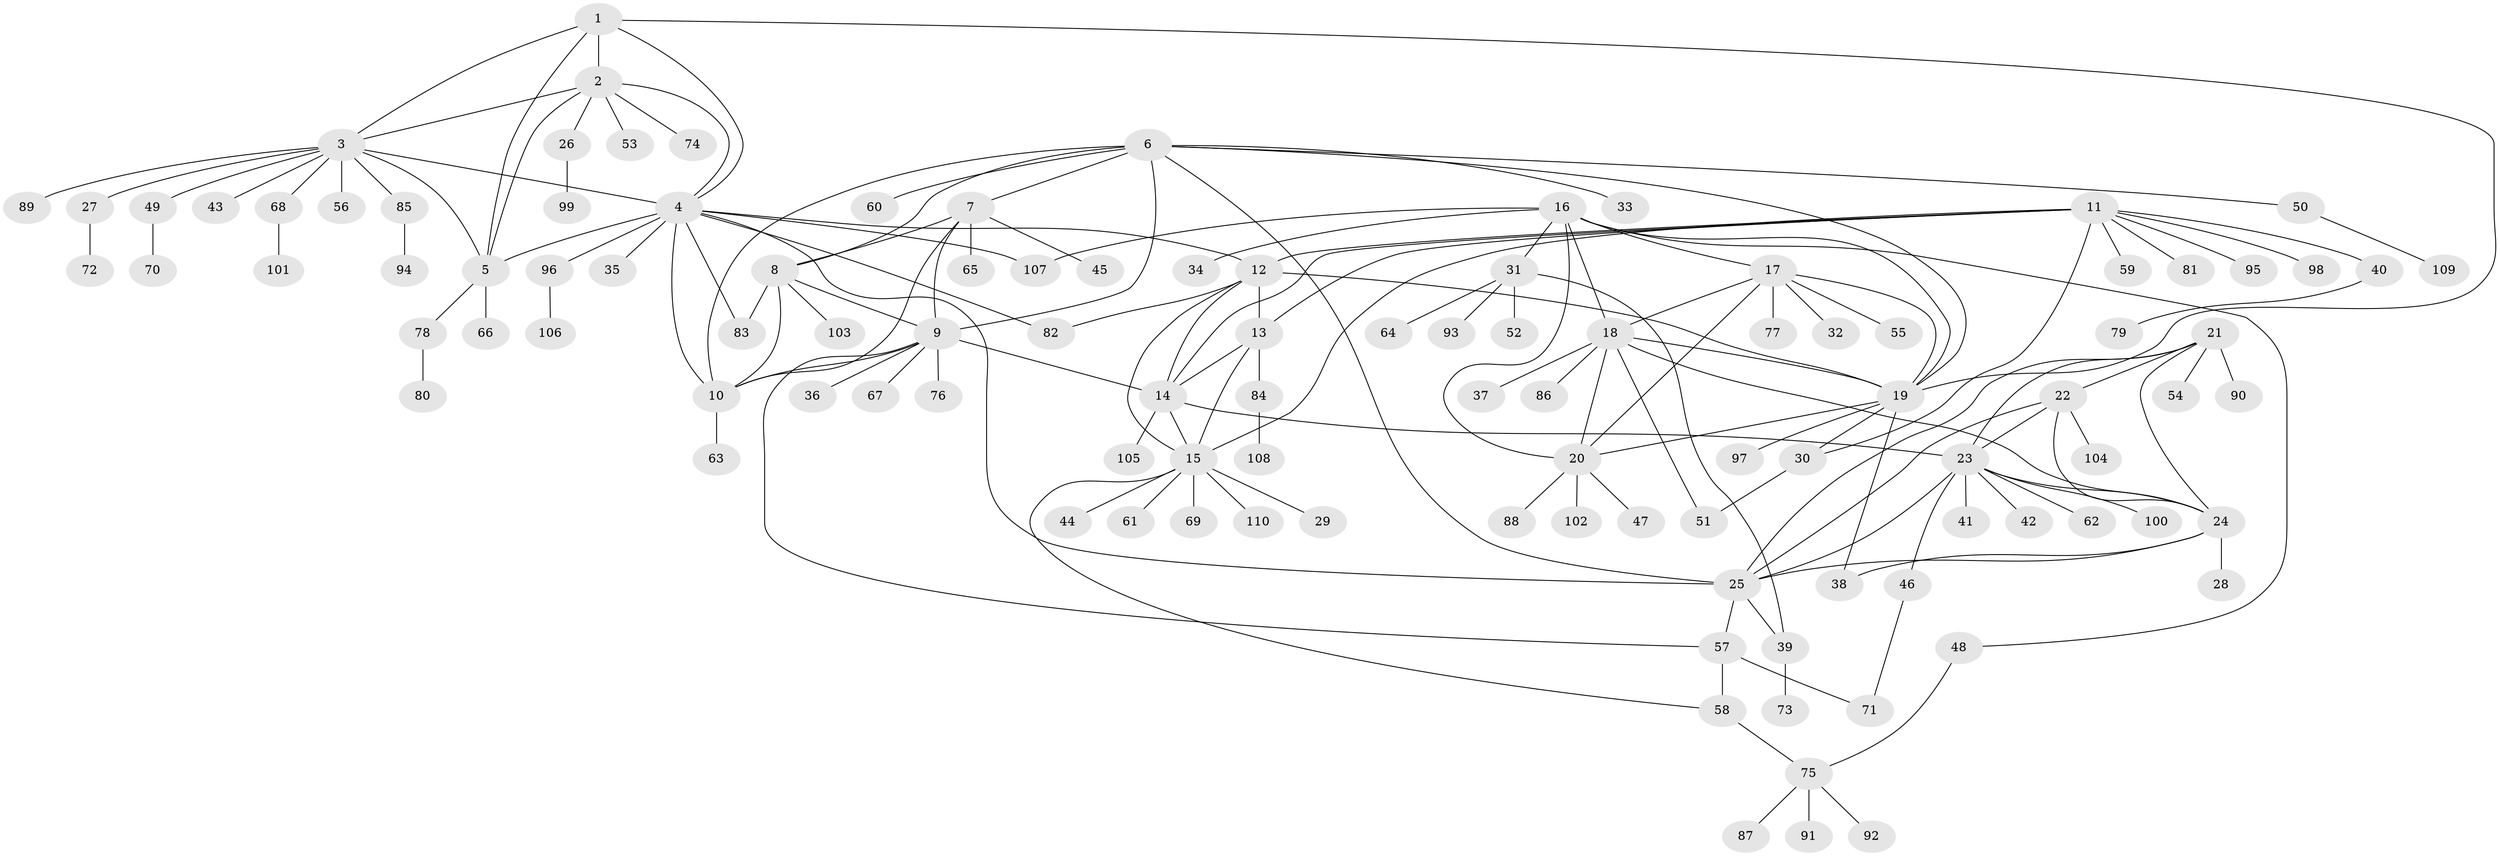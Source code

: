 // Generated by graph-tools (version 1.1) at 2025/55/03/09/25 04:55:45]
// undirected, 110 vertices, 156 edges
graph export_dot {
graph [start="1"]
  node [color=gray90,style=filled];
  1;
  2;
  3;
  4;
  5;
  6;
  7;
  8;
  9;
  10;
  11;
  12;
  13;
  14;
  15;
  16;
  17;
  18;
  19;
  20;
  21;
  22;
  23;
  24;
  25;
  26;
  27;
  28;
  29;
  30;
  31;
  32;
  33;
  34;
  35;
  36;
  37;
  38;
  39;
  40;
  41;
  42;
  43;
  44;
  45;
  46;
  47;
  48;
  49;
  50;
  51;
  52;
  53;
  54;
  55;
  56;
  57;
  58;
  59;
  60;
  61;
  62;
  63;
  64;
  65;
  66;
  67;
  68;
  69;
  70;
  71;
  72;
  73;
  74;
  75;
  76;
  77;
  78;
  79;
  80;
  81;
  82;
  83;
  84;
  85;
  86;
  87;
  88;
  89;
  90;
  91;
  92;
  93;
  94;
  95;
  96;
  97;
  98;
  99;
  100;
  101;
  102;
  103;
  104;
  105;
  106;
  107;
  108;
  109;
  110;
  1 -- 2;
  1 -- 3;
  1 -- 4;
  1 -- 5;
  1 -- 19;
  2 -- 3;
  2 -- 4;
  2 -- 5;
  2 -- 26;
  2 -- 53;
  2 -- 74;
  3 -- 4;
  3 -- 5;
  3 -- 27;
  3 -- 43;
  3 -- 49;
  3 -- 56;
  3 -- 68;
  3 -- 85;
  3 -- 89;
  4 -- 5;
  4 -- 10;
  4 -- 12;
  4 -- 25;
  4 -- 35;
  4 -- 82;
  4 -- 83;
  4 -- 96;
  4 -- 107;
  5 -- 66;
  5 -- 78;
  6 -- 7;
  6 -- 8;
  6 -- 9;
  6 -- 10;
  6 -- 19;
  6 -- 25;
  6 -- 33;
  6 -- 50;
  6 -- 60;
  7 -- 8;
  7 -- 9;
  7 -- 10;
  7 -- 45;
  7 -- 65;
  8 -- 9;
  8 -- 10;
  8 -- 83;
  8 -- 103;
  9 -- 10;
  9 -- 14;
  9 -- 36;
  9 -- 57;
  9 -- 67;
  9 -- 76;
  10 -- 63;
  11 -- 12;
  11 -- 13;
  11 -- 14;
  11 -- 15;
  11 -- 30;
  11 -- 40;
  11 -- 59;
  11 -- 81;
  11 -- 95;
  11 -- 98;
  12 -- 13;
  12 -- 14;
  12 -- 15;
  12 -- 19;
  12 -- 82;
  13 -- 14;
  13 -- 15;
  13 -- 84;
  14 -- 15;
  14 -- 23;
  14 -- 105;
  15 -- 29;
  15 -- 44;
  15 -- 58;
  15 -- 61;
  15 -- 69;
  15 -- 110;
  16 -- 17;
  16 -- 18;
  16 -- 19;
  16 -- 20;
  16 -- 31;
  16 -- 34;
  16 -- 48;
  16 -- 107;
  17 -- 18;
  17 -- 19;
  17 -- 20;
  17 -- 32;
  17 -- 55;
  17 -- 77;
  18 -- 19;
  18 -- 20;
  18 -- 24;
  18 -- 37;
  18 -- 51;
  18 -- 86;
  19 -- 20;
  19 -- 30;
  19 -- 38;
  19 -- 97;
  20 -- 47;
  20 -- 88;
  20 -- 102;
  21 -- 22;
  21 -- 23;
  21 -- 24;
  21 -- 25;
  21 -- 54;
  21 -- 90;
  22 -- 23;
  22 -- 24;
  22 -- 25;
  22 -- 104;
  23 -- 24;
  23 -- 25;
  23 -- 41;
  23 -- 42;
  23 -- 46;
  23 -- 62;
  23 -- 100;
  24 -- 25;
  24 -- 28;
  24 -- 38;
  25 -- 39;
  25 -- 57;
  26 -- 99;
  27 -- 72;
  30 -- 51;
  31 -- 39;
  31 -- 52;
  31 -- 64;
  31 -- 93;
  39 -- 73;
  40 -- 79;
  46 -- 71;
  48 -- 75;
  49 -- 70;
  50 -- 109;
  57 -- 58;
  57 -- 71;
  58 -- 75;
  68 -- 101;
  75 -- 87;
  75 -- 91;
  75 -- 92;
  78 -- 80;
  84 -- 108;
  85 -- 94;
  96 -- 106;
}
